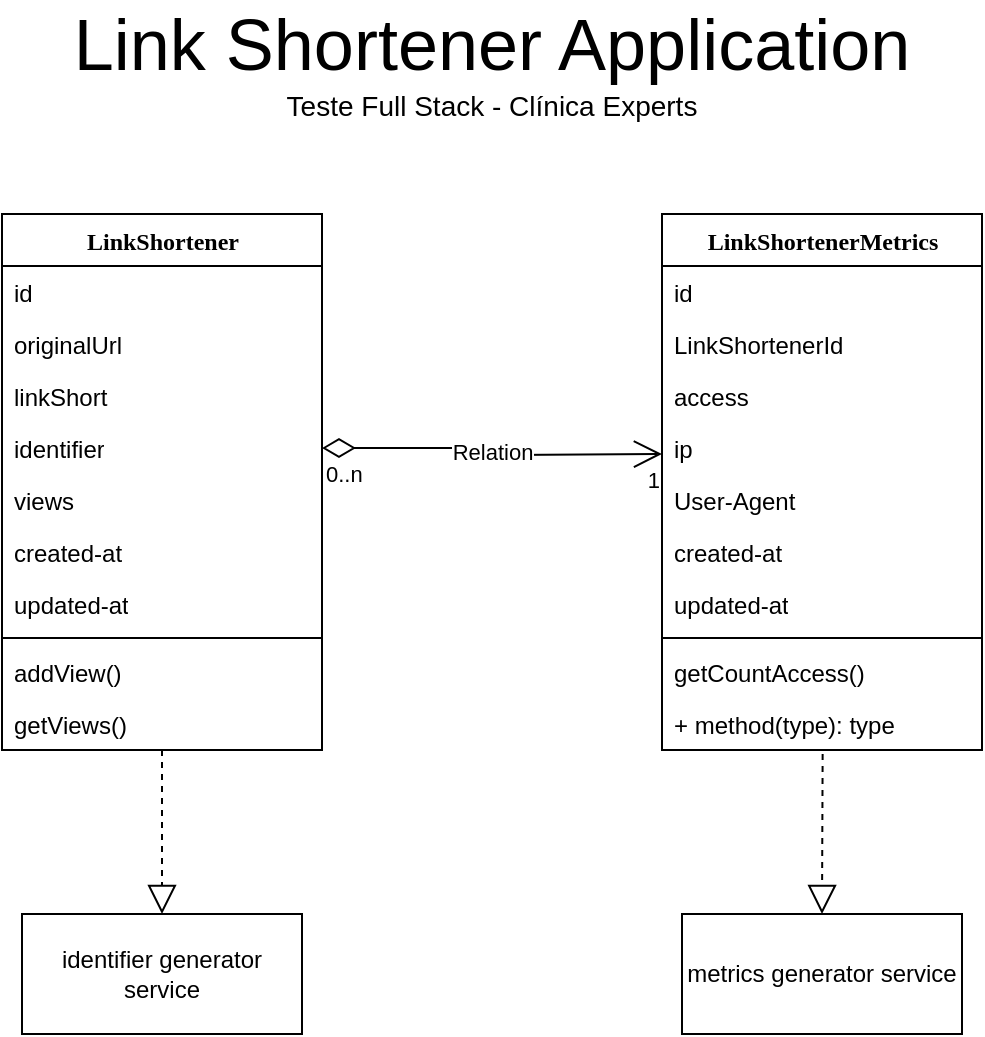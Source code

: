 <mxfile version="21.6.6" type="device">
  <diagram name="Page-1" id="9f46799a-70d6-7492-0946-bef42562c5a5">
    <mxGraphModel dx="1728" dy="625" grid="1" gridSize="10" guides="1" tooltips="1" connect="1" arrows="1" fold="1" page="1" pageScale="1" pageWidth="1100" pageHeight="850" background="none" math="0" shadow="0">
      <root>
        <mxCell id="0" />
        <mxCell id="1" parent="0" />
        <mxCell id="78961159f06e98e8-17" value="LinkShortener" style="swimlane;html=1;fontStyle=1;align=center;verticalAlign=top;childLayout=stackLayout;horizontal=1;startSize=26;horizontalStack=0;resizeParent=1;resizeLast=0;collapsible=1;marginBottom=0;swimlaneFillColor=#ffffff;rounded=0;shadow=0;comic=0;labelBackgroundColor=none;strokeWidth=1;fillColor=none;fontFamily=Verdana;fontSize=12" parent="1" vertex="1">
          <mxGeometry x="305" y="140" width="160" height="268" as="geometry" />
        </mxCell>
        <mxCell id="78961159f06e98e8-21" value="id" style="text;html=1;strokeColor=none;fillColor=none;align=left;verticalAlign=top;spacingLeft=4;spacingRight=4;whiteSpace=wrap;overflow=hidden;rotatable=0;points=[[0,0.5],[1,0.5]];portConstraint=eastwest;" parent="78961159f06e98e8-17" vertex="1">
          <mxGeometry y="26" width="160" height="26" as="geometry" />
        </mxCell>
        <mxCell id="78961159f06e98e8-23" value="originalUrl" style="text;html=1;strokeColor=none;fillColor=none;align=left;verticalAlign=top;spacingLeft=4;spacingRight=4;whiteSpace=wrap;overflow=hidden;rotatable=0;points=[[0,0.5],[1,0.5]];portConstraint=eastwest;" parent="78961159f06e98e8-17" vertex="1">
          <mxGeometry y="52" width="160" height="26" as="geometry" />
        </mxCell>
        <mxCell id="78961159f06e98e8-25" value="linkShort" style="text;html=1;strokeColor=none;fillColor=none;align=left;verticalAlign=top;spacingLeft=4;spacingRight=4;whiteSpace=wrap;overflow=hidden;rotatable=0;points=[[0,0.5],[1,0.5]];portConstraint=eastwest;" parent="78961159f06e98e8-17" vertex="1">
          <mxGeometry y="78" width="160" height="26" as="geometry" />
        </mxCell>
        <mxCell id="78961159f06e98e8-26" value="identifier" style="text;html=1;strokeColor=none;fillColor=none;align=left;verticalAlign=top;spacingLeft=4;spacingRight=4;whiteSpace=wrap;overflow=hidden;rotatable=0;points=[[0,0.5],[1,0.5]];portConstraint=eastwest;" parent="78961159f06e98e8-17" vertex="1">
          <mxGeometry y="104" width="160" height="26" as="geometry" />
        </mxCell>
        <mxCell id="78961159f06e98e8-24" value="views" style="text;html=1;strokeColor=none;fillColor=none;align=left;verticalAlign=top;spacingLeft=4;spacingRight=4;whiteSpace=wrap;overflow=hidden;rotatable=0;points=[[0,0.5],[1,0.5]];portConstraint=eastwest;" parent="78961159f06e98e8-17" vertex="1">
          <mxGeometry y="130" width="160" height="26" as="geometry" />
        </mxCell>
        <mxCell id="5pbHYK-ygtrBZEH2Nkzn-20" value="created-at" style="text;html=1;strokeColor=none;fillColor=none;align=left;verticalAlign=top;spacingLeft=4;spacingRight=4;whiteSpace=wrap;overflow=hidden;rotatable=0;points=[[0,0.5],[1,0.5]];portConstraint=eastwest;" vertex="1" parent="78961159f06e98e8-17">
          <mxGeometry y="156" width="160" height="26" as="geometry" />
        </mxCell>
        <mxCell id="5pbHYK-ygtrBZEH2Nkzn-21" value="updated-at" style="text;html=1;strokeColor=none;fillColor=none;align=left;verticalAlign=top;spacingLeft=4;spacingRight=4;whiteSpace=wrap;overflow=hidden;rotatable=0;points=[[0,0.5],[1,0.5]];portConstraint=eastwest;" vertex="1" parent="78961159f06e98e8-17">
          <mxGeometry y="182" width="160" height="26" as="geometry" />
        </mxCell>
        <mxCell id="78961159f06e98e8-19" value="" style="line;html=1;strokeWidth=1;fillColor=none;align=left;verticalAlign=middle;spacingTop=-1;spacingLeft=3;spacingRight=3;rotatable=0;labelPosition=right;points=[];portConstraint=eastwest;" parent="78961159f06e98e8-17" vertex="1">
          <mxGeometry y="208" width="160" height="8" as="geometry" />
        </mxCell>
        <mxCell id="78961159f06e98e8-20" value="addView()" style="text;html=1;strokeColor=none;fillColor=none;align=left;verticalAlign=top;spacingLeft=4;spacingRight=4;whiteSpace=wrap;overflow=hidden;rotatable=0;points=[[0,0.5],[1,0.5]];portConstraint=eastwest;" parent="78961159f06e98e8-17" vertex="1">
          <mxGeometry y="216" width="160" height="26" as="geometry" />
        </mxCell>
        <mxCell id="78961159f06e98e8-27" value="getViews()" style="text;html=1;strokeColor=none;fillColor=none;align=left;verticalAlign=top;spacingLeft=4;spacingRight=4;whiteSpace=wrap;overflow=hidden;rotatable=0;points=[[0,0.5],[1,0.5]];portConstraint=eastwest;" parent="78961159f06e98e8-17" vertex="1">
          <mxGeometry y="242" width="160" height="26" as="geometry" />
        </mxCell>
        <mxCell id="5pbHYK-ygtrBZEH2Nkzn-1" value="LinkShortenerMetrics" style="swimlane;html=1;fontStyle=1;align=center;verticalAlign=top;childLayout=stackLayout;horizontal=1;startSize=26;horizontalStack=0;resizeParent=1;resizeLast=0;collapsible=1;marginBottom=0;swimlaneFillColor=#ffffff;rounded=0;shadow=0;comic=0;labelBackgroundColor=none;strokeWidth=1;fillColor=none;fontFamily=Verdana;fontSize=12" vertex="1" parent="1">
          <mxGeometry x="635" y="140" width="160" height="268" as="geometry" />
        </mxCell>
        <mxCell id="5pbHYK-ygtrBZEH2Nkzn-2" value="id" style="text;html=1;strokeColor=none;fillColor=none;align=left;verticalAlign=top;spacingLeft=4;spacingRight=4;whiteSpace=wrap;overflow=hidden;rotatable=0;points=[[0,0.5],[1,0.5]];portConstraint=eastwest;" vertex="1" parent="5pbHYK-ygtrBZEH2Nkzn-1">
          <mxGeometry y="26" width="160" height="26" as="geometry" />
        </mxCell>
        <mxCell id="5pbHYK-ygtrBZEH2Nkzn-3" value="LinkShortenerId" style="text;html=1;strokeColor=none;fillColor=none;align=left;verticalAlign=top;spacingLeft=4;spacingRight=4;whiteSpace=wrap;overflow=hidden;rotatable=0;points=[[0,0.5],[1,0.5]];portConstraint=eastwest;" vertex="1" parent="5pbHYK-ygtrBZEH2Nkzn-1">
          <mxGeometry y="52" width="160" height="26" as="geometry" />
        </mxCell>
        <mxCell id="5pbHYK-ygtrBZEH2Nkzn-4" value="access" style="text;html=1;strokeColor=none;fillColor=none;align=left;verticalAlign=top;spacingLeft=4;spacingRight=4;whiteSpace=wrap;overflow=hidden;rotatable=0;points=[[0,0.5],[1,0.5]];portConstraint=eastwest;" vertex="1" parent="5pbHYK-ygtrBZEH2Nkzn-1">
          <mxGeometry y="78" width="160" height="26" as="geometry" />
        </mxCell>
        <mxCell id="5pbHYK-ygtrBZEH2Nkzn-5" value="ip" style="text;html=1;strokeColor=none;fillColor=none;align=left;verticalAlign=top;spacingLeft=4;spacingRight=4;whiteSpace=wrap;overflow=hidden;rotatable=0;points=[[0,0.5],[1,0.5]];portConstraint=eastwest;" vertex="1" parent="5pbHYK-ygtrBZEH2Nkzn-1">
          <mxGeometry y="104" width="160" height="26" as="geometry" />
        </mxCell>
        <mxCell id="5pbHYK-ygtrBZEH2Nkzn-6" value="User-Agent" style="text;html=1;strokeColor=none;fillColor=none;align=left;verticalAlign=top;spacingLeft=4;spacingRight=4;whiteSpace=wrap;overflow=hidden;rotatable=0;points=[[0,0.5],[1,0.5]];portConstraint=eastwest;" vertex="1" parent="5pbHYK-ygtrBZEH2Nkzn-1">
          <mxGeometry y="130" width="160" height="26" as="geometry" />
        </mxCell>
        <mxCell id="5pbHYK-ygtrBZEH2Nkzn-17" value="created-at" style="text;html=1;strokeColor=none;fillColor=none;align=left;verticalAlign=top;spacingLeft=4;spacingRight=4;whiteSpace=wrap;overflow=hidden;rotatable=0;points=[[0,0.5],[1,0.5]];portConstraint=eastwest;" vertex="1" parent="5pbHYK-ygtrBZEH2Nkzn-1">
          <mxGeometry y="156" width="160" height="26" as="geometry" />
        </mxCell>
        <mxCell id="5pbHYK-ygtrBZEH2Nkzn-18" value="updated-at" style="text;html=1;strokeColor=none;fillColor=none;align=left;verticalAlign=top;spacingLeft=4;spacingRight=4;whiteSpace=wrap;overflow=hidden;rotatable=0;points=[[0,0.5],[1,0.5]];portConstraint=eastwest;" vertex="1" parent="5pbHYK-ygtrBZEH2Nkzn-1">
          <mxGeometry y="182" width="160" height="26" as="geometry" />
        </mxCell>
        <mxCell id="5pbHYK-ygtrBZEH2Nkzn-7" value="" style="line;html=1;strokeWidth=1;fillColor=none;align=left;verticalAlign=middle;spacingTop=-1;spacingLeft=3;spacingRight=3;rotatable=0;labelPosition=right;points=[];portConstraint=eastwest;" vertex="1" parent="5pbHYK-ygtrBZEH2Nkzn-1">
          <mxGeometry y="208" width="160" height="8" as="geometry" />
        </mxCell>
        <mxCell id="5pbHYK-ygtrBZEH2Nkzn-8" value="getCountAccess()" style="text;html=1;strokeColor=none;fillColor=none;align=left;verticalAlign=top;spacingLeft=4;spacingRight=4;whiteSpace=wrap;overflow=hidden;rotatable=0;points=[[0,0.5],[1,0.5]];portConstraint=eastwest;" vertex="1" parent="5pbHYK-ygtrBZEH2Nkzn-1">
          <mxGeometry y="216" width="160" height="26" as="geometry" />
        </mxCell>
        <mxCell id="5pbHYK-ygtrBZEH2Nkzn-9" value="+ method(type): type" style="text;html=1;strokeColor=none;fillColor=none;align=left;verticalAlign=top;spacingLeft=4;spacingRight=4;whiteSpace=wrap;overflow=hidden;rotatable=0;points=[[0,0.5],[1,0.5]];portConstraint=eastwest;" vertex="1" parent="5pbHYK-ygtrBZEH2Nkzn-1">
          <mxGeometry y="242" width="160" height="26" as="geometry" />
        </mxCell>
        <mxCell id="5pbHYK-ygtrBZEH2Nkzn-15" value="identifier generator service" style="html=1;whiteSpace=wrap;" vertex="1" parent="1">
          <mxGeometry x="315" y="490" width="140" height="60" as="geometry" />
        </mxCell>
        <mxCell id="5pbHYK-ygtrBZEH2Nkzn-16" value="metrics generator service" style="html=1;whiteSpace=wrap;" vertex="1" parent="1">
          <mxGeometry x="645" y="490" width="140" height="60" as="geometry" />
        </mxCell>
        <mxCell id="5pbHYK-ygtrBZEH2Nkzn-19" value="&lt;font style=&quot;font-size: 36px;&quot;&gt;Link Shortener Application&lt;/font&gt;" style="text;html=1;strokeColor=none;fillColor=none;align=center;verticalAlign=middle;whiteSpace=wrap;rounded=0;" vertex="1" parent="1">
          <mxGeometry x="330" y="40" width="440" height="30" as="geometry" />
        </mxCell>
        <mxCell id="5pbHYK-ygtrBZEH2Nkzn-24" value="Relation" style="endArrow=open;html=1;endSize=12;startArrow=diamondThin;startSize=14;startFill=0;edgeStyle=orthogonalEdgeStyle;rounded=0;exitX=1;exitY=0.5;exitDx=0;exitDy=0;" edge="1" parent="1" source="78961159f06e98e8-26">
          <mxGeometry relative="1" as="geometry">
            <mxPoint x="475" y="260" as="sourcePoint" />
            <mxPoint x="635" y="260" as="targetPoint" />
          </mxGeometry>
        </mxCell>
        <mxCell id="5pbHYK-ygtrBZEH2Nkzn-25" value="0..n" style="edgeLabel;resizable=0;html=1;align=left;verticalAlign=top;" connectable="0" vertex="1" parent="5pbHYK-ygtrBZEH2Nkzn-24">
          <mxGeometry x="-1" relative="1" as="geometry" />
        </mxCell>
        <mxCell id="5pbHYK-ygtrBZEH2Nkzn-26" value="1" style="edgeLabel;resizable=0;html=1;align=right;verticalAlign=top;" connectable="0" vertex="1" parent="5pbHYK-ygtrBZEH2Nkzn-24">
          <mxGeometry x="1" relative="1" as="geometry" />
        </mxCell>
        <mxCell id="5pbHYK-ygtrBZEH2Nkzn-27" value="" style="endArrow=block;dashed=1;endFill=0;endSize=12;html=1;rounded=0;exitX=0.5;exitY=1;exitDx=0;exitDy=0;entryX=0.5;entryY=0;entryDx=0;entryDy=0;" edge="1" parent="1" source="78961159f06e98e8-17" target="5pbHYK-ygtrBZEH2Nkzn-15">
          <mxGeometry width="160" relative="1" as="geometry">
            <mxPoint x="385" y="450" as="sourcePoint" />
            <mxPoint x="545" y="450" as="targetPoint" />
          </mxGeometry>
        </mxCell>
        <mxCell id="5pbHYK-ygtrBZEH2Nkzn-28" value="" style="endArrow=block;dashed=1;endFill=0;endSize=12;html=1;rounded=0;exitX=0.502;exitY=1.077;exitDx=0;exitDy=0;exitPerimeter=0;entryX=0.5;entryY=0;entryDx=0;entryDy=0;" edge="1" parent="1" source="5pbHYK-ygtrBZEH2Nkzn-9" target="5pbHYK-ygtrBZEH2Nkzn-16">
          <mxGeometry width="160" relative="1" as="geometry">
            <mxPoint x="625" y="420" as="sourcePoint" />
            <mxPoint x="715" y="480" as="targetPoint" />
          </mxGeometry>
        </mxCell>
        <mxCell id="5pbHYK-ygtrBZEH2Nkzn-29" value="&lt;font style=&quot;font-size: 14px;&quot;&gt;&lt;br&gt;Teste Full Stack - Clínica Experts&lt;/font&gt;" style="text;html=1;strokeColor=none;fillColor=none;align=center;verticalAlign=middle;whiteSpace=wrap;rounded=0;" vertex="1" parent="1">
          <mxGeometry x="445" y="67" width="210" height="20" as="geometry" />
        </mxCell>
      </root>
    </mxGraphModel>
  </diagram>
</mxfile>
